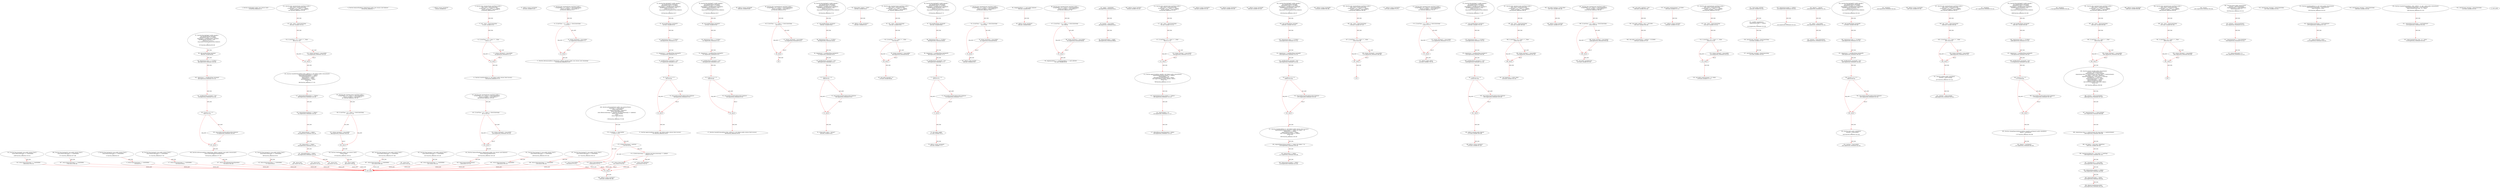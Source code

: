 digraph  {
13 [label="2_ function totalSupply() public view returns (uint);\n13-function_definition-3-3", method="totalSupply()", type_label=function_definition];
21 [label="3_ function bug_tmstmp25() view public returns (bool) {\n    return block.timestamp >= 1546300800;\n  }\n21-function_definition-4-6", method="bug_tmstmp25()", type_label=function_definition];
30 [label="4_ return block.timestamp >= 1546300800;\n30-return-5-5", method="bug_tmstmp25()", type_label=return];
36 [label="6_ function balanceOf(address tokenOwner) public view returns (uint balance);\n36-function_definition-7-7", method="balanceOf(address tokenOwner)", type_label=function_definition];
49 [label="7_ address winner_tmstmp19;\n49-new_variable-8-8", method="", type_label=new_variable];
53 [label="8_ function play_tmstmp19(uint startTime) public {\n	uint _vtime = block.timestamp;\n	if (startTime + (5 * 1 days) == _vtime){\n		winner_tmstmp19 = msg.sender;}}\n53-function_definition-9-12", method="play_tmstmp19(uint startTime)", type_label=function_definition];
61 [label="9_ uint _vtime = block.timestamp;\n61-new_variable-10-10", method="play_tmstmp19(uint startTime)", type_label=new_variable];
69 [label="10_ if_startTime + (5 * 1 days) == _vtime\n69-if-11-12", method="play_tmstmp19(uint startTime)", type_label=if];
2206 [label="10_ end_if", method="play_tmstmp19(uint startTime)", type_label=end_if];
80 [label="11_ winner_tmstmp19 = msg.sender;\n80-expression_statement-12-12", method="play_tmstmp19(uint startTime)", type_label=expression_statement];
86 [label="12_ function transfer(address to, uint tokens) public returns (bool success);\n86-function_definition-13-13", method="transfer(address to,uint tokens)", type_label=function_definition];
102 [label="13_ address winner_tmstmp26;\n102-new_variable-14-14", method="", type_label=new_variable];
106 [label="14_ function play_tmstmp26(uint startTime) public {\n	if (startTime + (5 * 1 days) == block.timestamp){\n		winner_tmstmp26 = msg.sender;}}\n106-function_definition-15-17", method="play_tmstmp26(uint startTime)", type_label=function_definition];
114 [label="15_ if_startTime + (5 * 1 days) == block.timestamp\n114-if-16-17", method="play_tmstmp26(uint startTime)", type_label=if];
2251 [label="15_ end_if", method="play_tmstmp26(uint startTime)", type_label=end_if];
127 [label="16_ winner_tmstmp26 = msg.sender;\n127-expression_statement-17-17", method="play_tmstmp26(uint startTime)", type_label=expression_statement];
133 [label="17_ function allowance(address tokenOwner, address spender) public view returns (uint remaining);\n133-function_definition-18-18", method="allowance(address tokenOwner,address spender)", type_label=function_definition];
150 [label="18_ function bug_tmstmp20 () public payable {\n	uint pastBlockTime_tmstmp20;  \n	require(msg.value == 10 ether);  \n        require(now != pastBlockTime_tmstmp20);  \n        pastBlockTime_tmstmp20 = now;        \n        if(now % 15 == 0) {  \n            msg.sender.transfer(address(this).balance);\n        }\n    }\n150-function_definition-19-27", method="bug_tmstmp20()", type_label=function_definition];
155 [label="19_ uint pastBlockTime_tmstmp20;\n155-new_variable-20-20", method="bug_tmstmp20()", type_label=new_variable];
160 [label="20_ require(msg.value == 10 ether);\n160-expression_statement-21-21", method="bug_tmstmp20()", type_label=expression_statement];
170 [label="21_ require(now != pastBlockTime_tmstmp20);\n170-expression_statement-22-22", method="bug_tmstmp20()", type_label=expression_statement];
177 [label="22_ pastBlockTime_tmstmp20 = now;\n177-expression_statement-23-23", method="bug_tmstmp20()", type_label=expression_statement];
181 [label="23_ if_now % 15 == 0\n181-if-24-26", method="bug_tmstmp20()", type_label=if];
2318 [label="23_ end_if", method="bug_tmstmp20()", type_label=end_if];
188 [label="24_ msg.sender.transfer(address(this).balance);\n188-expression_statement-25-25", method="bug_tmstmp20()", type_label=expression_statement];
201 [label="27_ function approve(address spender, uint tokens) public returns (bool success);\n201-function_definition-28-28", method="approve(address spender,uint tokens)", type_label=function_definition];
217 [label="28_ function bug_tmstmp32 () public payable {\n	uint pastBlockTime_tmstmp32;  \n	require(msg.value == 10 ether);  \n        require(now != pastBlockTime_tmstmp32);  \n        pastBlockTime_tmstmp32 = now;        \n        if(now % 15 == 0) {  \n            msg.sender.transfer(address(this).balance);\n        }\n    }\n217-function_definition-29-37", method="bug_tmstmp32()", type_label=function_definition];
222 [label="29_ uint pastBlockTime_tmstmp32;\n222-new_variable-30-30", method="bug_tmstmp32()", type_label=new_variable];
227 [label="30_ require(msg.value == 10 ether);\n227-expression_statement-31-31", method="bug_tmstmp32()", type_label=expression_statement];
237 [label="31_ require(now != pastBlockTime_tmstmp32);\n237-expression_statement-32-32", method="bug_tmstmp32()", type_label=expression_statement];
244 [label="32_ pastBlockTime_tmstmp32 = now;\n244-expression_statement-33-33", method="bug_tmstmp32()", type_label=expression_statement];
248 [label="33_ if_now % 15 == 0\n248-if-34-36", method="bug_tmstmp32()", type_label=if];
2385 [label="33_ end_if", method="bug_tmstmp32()", type_label=end_if];
255 [label="34_ msg.sender.transfer(address(this).balance);\n255-expression_statement-35-35", method="bug_tmstmp32()", type_label=expression_statement];
268 [label="37_ function transferFrom(address from, address to, uint tokens) public returns (bool success);\n268-function_definition-38-38", method="transferFrom(address from,address to,uint tokens)", type_label=function_definition];
288 [label="38_ address winner_tmstmp38;\n288-new_variable-39-39", method="", type_label=new_variable];
292 [label="39_ function play_tmstmp38(uint startTime) public {\n	if (startTime + (5 * 1 days) == block.timestamp){\n		winner_tmstmp38 = msg.sender;}}\n292-function_definition-40-42", method="play_tmstmp38(uint startTime)", type_label=function_definition];
300 [label="40_ if_startTime + (5 * 1 days) == block.timestamp\n300-if-41-42", method="play_tmstmp38(uint startTime)", type_label=if];
2437 [label="40_ end_if", method="play_tmstmp38(uint startTime)", type_label=end_if];
313 [label="41_ winner_tmstmp38 = msg.sender;\n313-expression_statement-42-42", method="play_tmstmp38(uint startTime)", type_label=expression_statement];
353 [label="46_ function bug_tmstmp24 () public payable {\n	uint pastBlockTime_tmstmp24;  \n	require(msg.value == 10 ether);  \n        require(now != pastBlockTime_tmstmp24);  \n        pastBlockTime_tmstmp24 = now;        \n        if(now % 15 == 0) {  \n            msg.sender.transfer(address(this).balance);\n        }\n    }\n353-function_definition-47-55", method="bug_tmstmp24()", type_label=function_definition];
358 [label="47_ uint pastBlockTime_tmstmp24;\n358-new_variable-48-48", method="bug_tmstmp24()", type_label=new_variable];
363 [label="48_ require(msg.value == 10 ether);\n363-expression_statement-49-49", method="bug_tmstmp24()", type_label=expression_statement];
373 [label="49_ require(now != pastBlockTime_tmstmp24);\n373-expression_statement-50-50", method="bug_tmstmp24()", type_label=expression_statement];
380 [label="50_ pastBlockTime_tmstmp24 = now;\n380-expression_statement-51-51", method="bug_tmstmp24()", type_label=expression_statement];
384 [label="51_ if_now % 15 == 0\n384-if-52-54", method="bug_tmstmp24()", type_label=if];
2521 [label="51_ end_if", method="bug_tmstmp24()", type_label=end_if];
391 [label="52_ msg.sender.transfer(address(this).balance);\n391-expression_statement-53-53", method="bug_tmstmp24()", type_label=expression_statement];
404 [label="55_ string public name = \"Acunar\";\n404-new_variable-56-56", method="", type_label=new_variable];
411 [label="56_ function bug_tmstmp5() view public returns (bool) {\n    return block.timestamp >= 1546300800;\n  }\n411-function_definition-57-59", method="bug_tmstmp5()", type_label=function_definition];
420 [label="57_ return block.timestamp >= 1546300800;\n420-return-58-58", method="bug_tmstmp5()", type_label=return];
426 [label="59_ string public symbol = \"ACN\";\n426-new_variable-60-60", method="", type_label=new_variable];
433 [label="60_ address winner_tmstmp15;\n433-new_variable-61-61", method="", type_label=new_variable];
437 [label="61_ function play_tmstmp15(uint startTime) public {\n	uint _vtime = block.timestamp;\n	if (startTime + (5 * 1 days) == _vtime){\n		winner_tmstmp15 = msg.sender;}}\n437-function_definition-62-65", method="play_tmstmp15(uint startTime)", type_label=function_definition];
445 [label="62_ uint _vtime = block.timestamp;\n445-new_variable-63-63", method="play_tmstmp15(uint startTime)", type_label=new_variable];
453 [label="63_ if_startTime + (5 * 1 days) == _vtime\n453-if-64-65", method="play_tmstmp15(uint startTime)", type_label=if];
2590 [label="63_ end_if", method="play_tmstmp15(uint startTime)", type_label=end_if];
464 [label="64_ winner_tmstmp15 = msg.sender;\n464-expression_statement-65-65", method="play_tmstmp15(uint startTime)", type_label=expression_statement];
470 [label="65_ uint public decimals = 0;\n470-new_variable-66-66", method="", type_label=new_variable];
476 [label="66_ function bug_tmstmp28 () public payable {\n	uint pastBlockTime_tmstmp28;  \n	require(msg.value == 10 ether);  \n        require(now != pastBlockTime_tmstmp28);  \n        pastBlockTime_tmstmp28 = now;        \n        if(now % 15 == 0) {  \n            msg.sender.transfer(address(this).balance);\n        }\n    }\n476-function_definition-67-75", method="bug_tmstmp28()", type_label=function_definition];
481 [label="67_ uint pastBlockTime_tmstmp28;\n481-new_variable-68-68", method="bug_tmstmp28()", type_label=new_variable];
486 [label="68_ require(msg.value == 10 ether);\n486-expression_statement-69-69", method="bug_tmstmp28()", type_label=expression_statement];
496 [label="69_ require(now != pastBlockTime_tmstmp28);\n496-expression_statement-70-70", method="bug_tmstmp28()", type_label=expression_statement];
503 [label="70_ pastBlockTime_tmstmp28 = now;\n503-expression_statement-71-71", method="bug_tmstmp28()", type_label=expression_statement];
507 [label="71_ if_now % 15 == 0\n507-if-72-74", method="bug_tmstmp28()", type_label=if];
2644 [label="71_ end_if", method="bug_tmstmp28()", type_label=end_if];
514 [label="72_ msg.sender.transfer(address(this).balance);\n514-expression_statement-73-73", method="bug_tmstmp28()", type_label=expression_statement];
527 [label="75_ uint public supply;\n527-new_variable-76-76", method="", type_label=new_variable];
532 [label="76_ address winner_tmstmp34;\n532-new_variable-77-77", method="", type_label=new_variable];
536 [label="77_ function play_tmstmp34(uint startTime) public {\n	if (startTime + (5 * 1 days) == block.timestamp){\n		winner_tmstmp34 = msg.sender;}}\n536-function_definition-78-80", method="play_tmstmp34(uint startTime)", type_label=function_definition];
544 [label="78_ if_startTime + (5 * 1 days) == block.timestamp\n544-if-79-80", method="play_tmstmp34(uint startTime)", type_label=if];
2681 [label="78_ end_if", method="play_tmstmp34(uint startTime)", type_label=end_if];
557 [label="79_ winner_tmstmp34 = msg.sender;\n557-expression_statement-80-80", method="play_tmstmp34(uint startTime)", type_label=expression_statement];
563 [label="80_ address public founder;\n563-new_variable-81-81", method="", type_label=new_variable];
568 [label="81_ function bug_tmstmp21() view public returns (bool) {\n    return block.timestamp >= 1546300800;\n  }\n568-function_definition-82-84", method="bug_tmstmp21()", type_label=function_definition];
577 [label="82_ return block.timestamp >= 1546300800;\n577-return-83-83", method="bug_tmstmp21()", type_label=return];
583 [label="84_ mapping(address => uint) public balances;\n583-new_variable-85-85", method="", type_label=new_variable];
590 [label="85_ address winner_tmstmp10;\n590-new_variable-86-86", method="", type_label=new_variable];
594 [label="86_ function play_tmstmp10(uint startTime) public {\n	if (startTime + (5 * 1 days) == block.timestamp){\n		winner_tmstmp10 = msg.sender;}}\n594-function_definition-87-89", method="play_tmstmp10(uint startTime)", type_label=function_definition];
602 [label="87_ if_startTime + (5 * 1 days) == block.timestamp\n602-if-88-89", method="play_tmstmp10(uint startTime)", type_label=if];
2739 [label="87_ end_if", method="play_tmstmp10(uint startTime)", type_label=end_if];
615 [label="88_ winner_tmstmp10 = msg.sender;\n615-expression_statement-89-89", method="play_tmstmp10(uint startTime)", type_label=expression_statement];
621 [label="89_ mapping(address => mapping(address => uint)) allowed;\n621-new_variable-90-90", method="", type_label=new_variable];
659 [label="93_ supply = 200000000;\n659-expression_statement-94-94", method="", type_label=expression_statement];
663 [label="94_ founder = msg.sender;\n663-expression_statement-95-95", method="", type_label=expression_statement];
669 [label="95_ balances[founder] = supply;\n669-expression_statement-96-96", method="", type_label=expression_statement];
675 [label="97_ function bug_tmstmp4 () public payable {\n	uint pastBlockTime_tmstmp4;  \n	require(msg.value == 10 ether);  \n        require(now != pastBlockTime_tmstmp4);  \n        pastBlockTime_tmstmp4 = now;        \n        if(now % 15 == 0) {  \n            msg.sender.transfer(address(this).balance);\n        }\n    }\n675-function_definition-98-106", method="bug_tmstmp4()", type_label=function_definition];
680 [label="98_ uint pastBlockTime_tmstmp4;\n680-new_variable-99-99", method="bug_tmstmp4()", type_label=new_variable];
685 [label="99_ require(msg.value == 10 ether);\n685-expression_statement-100-100", method="bug_tmstmp4()", type_label=expression_statement];
695 [label="100_ require(now != pastBlockTime_tmstmp4);\n695-expression_statement-101-101", method="bug_tmstmp4()", type_label=expression_statement];
702 [label="101_ pastBlockTime_tmstmp4 = now;\n702-expression_statement-102-102", method="bug_tmstmp4()", type_label=expression_statement];
706 [label="102_ if_now % 15 == 0\n706-if-103-105", method="bug_tmstmp4()", type_label=if];
2843 [label="102_ end_if", method="bug_tmstmp4()", type_label=end_if];
713 [label="103_ msg.sender.transfer(address(this).balance);\n713-expression_statement-104-104", method="bug_tmstmp4()", type_label=expression_statement];
726 [label="106_ function allowance(address tokenOwner, address spender) view public returns(uint){\n        return allowed[tokenOwner][spender];\n    }\n726-function_definition-107-109", method="allowance(address tokenOwner,address spender)", type_label=function_definition];
743 [label="107_ return allowed[tokenOwner][spender];\n743-return-108-108", method="allowance(address tokenOwner,address spender)", type_label=return];
749 [label="109_ address winner_tmstmp7;\n749-new_variable-110-110", method="", type_label=new_variable];
753 [label="110_ function play_tmstmp7(uint startTime) public {\n	uint _vtime = block.timestamp;\n	if (startTime + (5 * 1 days) == _vtime){\n		winner_tmstmp7 = msg.sender;}}\n753-function_definition-111-114", method="play_tmstmp7(uint startTime)", type_label=function_definition];
761 [label="111_ uint _vtime = block.timestamp;\n761-new_variable-112-112", method="play_tmstmp7(uint startTime)", type_label=new_variable];
769 [label="112_ if_startTime + (5 * 1 days) == _vtime\n769-if-113-114", method="play_tmstmp7(uint startTime)", type_label=if];
2906 [label="112_ end_if", method="play_tmstmp7(uint startTime)", type_label=end_if];
780 [label="113_ winner_tmstmp7 = msg.sender;\n780-expression_statement-114-114", method="play_tmstmp7(uint startTime)", type_label=expression_statement];
786 [label="114_ function approve(address spender, uint tokens) public returns(bool){\n        require(balances[msg.sender] >= tokens);\n        require(tokens > 0);\n        allowed[msg.sender][spender] = tokens;\n        emit Approval(msg.sender, spender, tokens);\n        return true;\n    }\n786-function_definition-115-121", method="approve(address spender,uint tokens)", type_label=function_definition];
802 [label="115_ require(balances[msg.sender] >= tokens);\n802-expression_statement-116-116", method="approve(address spender,uint tokens)", type_label=expression_statement];
813 [label="116_ require(tokens > 0);\n813-expression_statement-117-117", method="approve(address spender,uint tokens)", type_label=expression_statement];
820 [label="117_ allowed[msg.sender][spender] = tokens;\n820-expression_statement-118-118", method="approve(address spender,uint tokens)", type_label=expression_statement];
840 [label="119_ return true;\n840-return-120-120", method="approve(address spender,uint tokens)", type_label=return];
843 [label="121_ address winner_tmstmp23;\n843-new_variable-122-122", method="", type_label=new_variable];
847 [label="122_ function play_tmstmp23(uint startTime) public {\n	uint _vtime = block.timestamp;\n	if (startTime + (5 * 1 days) == _vtime){\n		winner_tmstmp23 = msg.sender;}}\n847-function_definition-123-126", method="play_tmstmp23(uint startTime)", type_label=function_definition];
855 [label="123_ uint _vtime = block.timestamp;\n855-new_variable-124-124", method="play_tmstmp23(uint startTime)", type_label=new_variable];
863 [label="124_ if_startTime + (5 * 1 days) == _vtime\n863-if-125-126", method="play_tmstmp23(uint startTime)", type_label=if];
3000 [label="124_ end_if", method="play_tmstmp23(uint startTime)", type_label=end_if];
874 [label="125_ winner_tmstmp23 = msg.sender;\n874-expression_statement-126-126", method="play_tmstmp23(uint startTime)", type_label=expression_statement];
880 [label="126_ function transferFrom(address from, address to, uint tokens) public returns(bool){\n        require(allowed[from][to] >= tokens);\n        require(balances[from] >= tokens);\n        balances[from] -= tokens;\n        balances[to] += tokens;\n        allowed[from][to] -= tokens;\n        return true;\n    }\n880-function_definition-127-134", method="transferFrom(address from,address to,uint tokens)", type_label=function_definition];
900 [label="127_ require(allowed[from][to] >= tokens);\n900-expression_statement-128-128", method="transferFrom(address from,address to,uint tokens)", type_label=expression_statement];
911 [label="128_ require(balances[from] >= tokens);\n911-expression_statement-129-129", method="transferFrom(address from,address to,uint tokens)", type_label=expression_statement];
920 [label="129_ balances[from] -= tokens;\n920-expression_statement-130-130", method="transferFrom(address from,address to,uint tokens)", type_label=expression_statement];
926 [label="130_ balances[to] += tokens;\n926-expression_statement-131-131", method="transferFrom(address from,address to,uint tokens)", type_label=expression_statement];
932 [label="131_ allowed[from][to] -= tokens;\n932-expression_statement-132-132", method="transferFrom(address from,address to,uint tokens)", type_label=expression_statement];
940 [label="132_ return true;\n940-return-133-133", method="transferFrom(address from,address to,uint tokens)", type_label=return];
943 [label="134_ address winner_tmstmp14;\n943-new_variable-135-135", method="", type_label=new_variable];
947 [label="135_ function play_tmstmp14(uint startTime) public {\n	if (startTime + (5 * 1 days) == block.timestamp){\n		winner_tmstmp14 = msg.sender;}}\n947-function_definition-136-138", method="play_tmstmp14(uint startTime)", type_label=function_definition];
955 [label="136_ if_startTime + (5 * 1 days) == block.timestamp\n955-if-137-138", method="play_tmstmp14(uint startTime)", type_label=if];
3092 [label="136_ end_if", method="play_tmstmp14(uint startTime)", type_label=end_if];
968 [label="137_ winner_tmstmp14 = msg.sender;\n968-expression_statement-138-138", method="play_tmstmp14(uint startTime)", type_label=expression_statement];
974 [label="138_ function totalSupply() public view returns (uint){\n        return supply;\n    }\n974-function_definition-139-141", method="totalSupply()", type_label=function_definition];
983 [label="139_ return supply;\n983-return-140-140", method="totalSupply()", type_label=return];
985 [label="141_ address winner_tmstmp30;\n985-new_variable-142-142", method="", type_label=new_variable];
989 [label="142_ function play_tmstmp30(uint startTime) public {\n	if (startTime + (5 * 1 days) == block.timestamp){\n		winner_tmstmp30 = msg.sender;}}\n989-function_definition-143-145", method="play_tmstmp30(uint startTime)", type_label=function_definition];
997 [label="143_ if_startTime + (5 * 1 days) == block.timestamp\n997-if-144-145", method="play_tmstmp30(uint startTime)", type_label=if];
3134 [label="143_ end_if", method="play_tmstmp30(uint startTime)", type_label=end_if];
1010 [label="144_ winner_tmstmp30 = msg.sender;\n1010-expression_statement-145-145", method="play_tmstmp30(uint startTime)", type_label=expression_statement];
1016 [label="145_ function balanceOf(address tokenOwner) public view returns (uint balance){\n         return balances[tokenOwner];\n     }\n1016-function_definition-146-148", method="balanceOf(address tokenOwner)", type_label=function_definition];
1030 [label="146_ return balances[tokenOwner];\n1030-return-147-147", method="balanceOf(address tokenOwner)", type_label=return];
1034 [label="148_ function bug_tmstmp8 () public payable {\n	uint pastBlockTime_tmstmp8;  \n	require(msg.value == 10 ether);  \n        require(now != pastBlockTime_tmstmp8);  \n        pastBlockTime_tmstmp8 = now;        \n        if(now % 15 == 0) {  \n            msg.sender.transfer(address(this).balance);\n        }\n    }\n1034-function_definition-149-157", method="bug_tmstmp8()", type_label=function_definition];
1039 [label="149_ uint pastBlockTime_tmstmp8;\n1039-new_variable-150-150", method="bug_tmstmp8()", type_label=new_variable];
1044 [label="150_ require(msg.value == 10 ether);\n1044-expression_statement-151-151", method="bug_tmstmp8()", type_label=expression_statement];
1054 [label="151_ require(now != pastBlockTime_tmstmp8);\n1054-expression_statement-152-152", method="bug_tmstmp8()", type_label=expression_statement];
1061 [label="152_ pastBlockTime_tmstmp8 = now;\n1061-expression_statement-153-153", method="bug_tmstmp8()", type_label=expression_statement];
1065 [label="153_ if_now % 15 == 0\n1065-if-154-156", method="bug_tmstmp8()", type_label=if];
3202 [label="153_ end_if", method="bug_tmstmp8()", type_label=end_if];
1072 [label="154_ msg.sender.transfer(address(this).balance);\n1072-expression_statement-155-155", method="bug_tmstmp8()", type_label=expression_statement];
1085 [label="157_ function transfer(address to, uint tokens) public returns (bool success){\n         require(balances[msg.sender] >= tokens && tokens > 0);\n         balances[to] += tokens;\n         balances[msg.sender] -= tokens;\n         emit Transfer(msg.sender, to, tokens);\n         return true;\n     }\n1085-function_definition-158-164", method="transfer(address to,uint tokens)", type_label=function_definition];
1102 [label="158_ require(balances[msg.sender] >= tokens && tokens > 0);\n1102-expression_statement-159-159", method="transfer(address to,uint tokens)", type_label=expression_statement];
1117 [label="159_ balances[to] += tokens;\n1117-expression_statement-160-160", method="transfer(address to,uint tokens)", type_label=expression_statement];
1123 [label="160_ balances[msg.sender] -= tokens;\n1123-expression_statement-161-161", method="transfer(address to,uint tokens)", type_label=expression_statement];
1141 [label="162_ return true;\n1141-return-163-163", method="transfer(address to,uint tokens)", type_label=return];
1144 [label="164_ address winner_tmstmp39;\n1144-new_variable-165-165", method="", type_label=new_variable];
1148 [label="165_ function play_tmstmp39(uint startTime) public {\n	uint _vtime = block.timestamp;\n	if (startTime + (5 * 1 days) == _vtime){\n		winner_tmstmp39 = msg.sender;}}\n1148-function_definition-166-169", method="play_tmstmp39(uint startTime)", type_label=function_definition];
1156 [label="166_ uint _vtime = block.timestamp;\n1156-new_variable-167-167", method="play_tmstmp39(uint startTime)", type_label=new_variable];
1164 [label="167_ if_startTime + (5 * 1 days) == _vtime\n1164-if-168-169", method="play_tmstmp39(uint startTime)", type_label=if];
3301 [label="167_ end_if", method="play_tmstmp39(uint startTime)", type_label=end_if];
1175 [label="168_ winner_tmstmp39 = msg.sender;\n1175-expression_statement-169-169", method="play_tmstmp39(uint startTime)", type_label=expression_statement];
1187 [label="171_ address winner_tmstmp22;\n1187-new_variable-172-172", method="", type_label=new_variable];
1191 [label="172_ function play_tmstmp22(uint startTime) public {\n	if (startTime + (5 * 1 days) == block.timestamp){\n		winner_tmstmp22 = msg.sender;}}\n1191-function_definition-173-175", method="play_tmstmp22(uint startTime)", type_label=function_definition];
1199 [label="173_ if_startTime + (5 * 1 days) == block.timestamp\n1199-if-174-175", method="play_tmstmp22(uint startTime)", type_label=if];
3336 [label="173_ end_if", method="play_tmstmp22(uint startTime)", type_label=end_if];
1212 [label="174_ winner_tmstmp22 = msg.sender;\n1212-expression_statement-175-175", method="play_tmstmp22(uint startTime)", type_label=expression_statement];
1218 [label="175_ address public admin;\n1218-new_variable-176-176", method="", type_label=new_variable];
1223 [label="176_ function bug_tmstmp12 () public payable {\n	uint pastBlockTime_tmstmp12;  \n	require(msg.value == 10 ether);  \n        require(now != pastBlockTime_tmstmp12);  \n        pastBlockTime_tmstmp12 = now;        \n        if(now % 15 == 0) {  \n            msg.sender.transfer(address(this).balance);\n        }\n    }\n1223-function_definition-177-185", method="bug_tmstmp12()", type_label=function_definition];
1228 [label="177_ uint pastBlockTime_tmstmp12;\n1228-new_variable-178-178", method="bug_tmstmp12()", type_label=new_variable];
1233 [label="178_ require(msg.value == 10 ether);\n1233-expression_statement-179-179", method="bug_tmstmp12()", type_label=expression_statement];
1243 [label="179_ require(now != pastBlockTime_tmstmp12);\n1243-expression_statement-180-180", method="bug_tmstmp12()", type_label=expression_statement];
1250 [label="180_ pastBlockTime_tmstmp12 = now;\n1250-expression_statement-181-181", method="bug_tmstmp12()", type_label=expression_statement];
1254 [label="181_ if_now % 15 == 0\n1254-if-182-184", method="bug_tmstmp12()", type_label=if];
3391 [label="181_ end_if", method="bug_tmstmp12()", type_label=end_if];
1261 [label="182_ msg.sender.transfer(address(this).balance);\n1261-expression_statement-183-183", method="bug_tmstmp12()", type_label=expression_statement];
1274 [label="185_ address payable public deposit;\n1274-new_variable-186-186", method="", type_label=new_variable];
1279 [label="186_ address winner_tmstmp11;\n1279-new_variable-187-187", method="", type_label=new_variable];
1283 [label="187_ function play_tmstmp11(uint startTime) public {\n	uint _vtime = block.timestamp;\n	if (startTime + (5 * 1 days) == _vtime){\n		winner_tmstmp11 = msg.sender;}}\n1283-function_definition-188-191", method="play_tmstmp11(uint startTime)", type_label=function_definition];
1291 [label="188_ uint _vtime = block.timestamp;\n1291-new_variable-189-189", method="play_tmstmp11(uint startTime)", type_label=new_variable];
1299 [label="189_ if_startTime + (5 * 1 days) == _vtime\n1299-if-190-191", method="play_tmstmp11(uint startTime)", type_label=if];
3436 [label="189_ end_if", method="play_tmstmp11(uint startTime)", type_label=end_if];
1310 [label="190_ winner_tmstmp11 = msg.sender;\n1310-expression_statement-191-191", method="play_tmstmp11(uint startTime)", type_label=expression_statement];
1316 [label="191_ uint tokenPrice = 0.0001 ether;\n1316-new_variable-192-192", method="", type_label=new_variable];
1322 [label="192_ function bug_tmstmp1() view public returns (bool) {\n    return block.timestamp >= 1546300800;\n  }\n1322-function_definition-193-195", method="bug_tmstmp1()", type_label=function_definition];
1331 [label="193_ return block.timestamp >= 1546300800;\n1331-return-194-194", method="bug_tmstmp1()", type_label=return];
1337 [label="195_ uint public hardCap =21000 ether;\n1337-new_variable-196-196", method="", type_label=new_variable];
1344 [label="196_ address winner_tmstmp2;\n1344-new_variable-197-197", method="", type_label=new_variable];
1348 [label="197_ function play_tmstmp2(uint startTime) public {\n	if (startTime + (5 * 1 days) == block.timestamp){\n		winner_tmstmp2 = msg.sender;}}\n1348-function_definition-198-200", method="play_tmstmp2(uint startTime)", type_label=function_definition];
1356 [label="198_ if_startTime + (5 * 1 days) == block.timestamp\n1356-if-199-200", method="play_tmstmp2(uint startTime)", type_label=if];
3493 [label="198_ end_if", method="play_tmstmp2(uint startTime)", type_label=end_if];
1369 [label="199_ winner_tmstmp2 = msg.sender;\n1369-expression_statement-200-200", method="play_tmstmp2(uint startTime)", type_label=expression_statement];
1375 [label="200_ uint public raisedAmount;\n1375-new_variable-201-201", method="", type_label=new_variable];
1380 [label="201_ function bug_tmstmp17() view public returns (bool) {\n    return block.timestamp >= 1546300800;\n  }\n1380-function_definition-202-204", method="bug_tmstmp17()", type_label=function_definition];
1389 [label="202_ return block.timestamp >= 1546300800;\n1389-return-203-203", method="bug_tmstmp17()", type_label=return];
1395 [label="204_ uint public saleStart = now;\n1395-new_variable-205-205", method="", type_label=new_variable];
1401 [label="205_ uint public saleEnd = now + 14515200;\n1401-new_variable-206-206", method="", type_label=new_variable];
1409 [label="206_ uint public coinTradeStart = saleEnd + 15120000;\n1409-new_variable-207-207", method="", type_label=new_variable];
1417 [label="207_ function bug_tmstmp37() view public returns (bool) {\n    return block.timestamp >= 1546300800;\n  }\n1417-function_definition-208-210", method="bug_tmstmp37()", type_label=function_definition];
1426 [label="208_ return block.timestamp >= 1546300800;\n1426-return-209-209", method="bug_tmstmp37()", type_label=return];
1432 [label="210_ uint public maxInvestment = 30 ether;\n1432-new_variable-211-211", method="", type_label=new_variable];
1439 [label="211_ address winner_tmstmp3;\n1439-new_variable-212-212", method="", type_label=new_variable];
1443 [label="212_ function play_tmstmp3(uint startTime) public {\n	uint _vtime = block.timestamp;\n	if (startTime + (5 * 1 days) == _vtime){\n		winner_tmstmp3 = msg.sender;}}\n1443-function_definition-213-216", method="play_tmstmp3(uint startTime)", type_label=function_definition];
1451 [label="213_ uint _vtime = block.timestamp;\n1451-new_variable-214-214", method="play_tmstmp3(uint startTime)", type_label=new_variable];
1459 [label="214_ if_startTime + (5 * 1 days) == _vtime\n1459-if-215-216", method="play_tmstmp3(uint startTime)", type_label=if];
3596 [label="214_ end_if", method="play_tmstmp3(uint startTime)", type_label=end_if];
1470 [label="215_ winner_tmstmp3 = msg.sender;\n1470-expression_statement-216-216", method="play_tmstmp3(uint startTime)", type_label=expression_statement];
1476 [label="216_ uint public minInvestment = 0.1 ether;\n1476-new_variable-217-217", method="", type_label=new_variable];
1489 [label="218_ function bug_tmstmp9() view public returns (bool) {\n    return block.timestamp >= 1546300800;\n  }\n1489-function_definition-219-221", method="bug_tmstmp9()", type_label=function_definition];
1498 [label="219_ return block.timestamp >= 1546300800;\n1498-return-220-220", method="bug_tmstmp9()", type_label=return];
1504 [label="221_ State public ieoState;\n1504-new_variable-222-222", method="", type_label=new_variable];
1510 [label="222_ modifier onlyAdmin(){\n        require(msg.sender == admin);\n        _;\n    }\n1510-expression_statement-223-226", method="", type_label=expression_statement];
1513 [label="223_ require(msg.sender == admin);\n1513-expression_statement-224-224", method="", type_label=expression_statement];
1522 [label="224_ _;\n1522-expression_statement-225-225", method="", type_label=expression_statement];
1524 [label="226_ uint256 bugv_tmstmp3 = block.timestamp;\n1524-new_variable-227-227", method="", type_label=new_variable];
1531 [label="227_ uint256 bugv_tmstmp4 = block.timestamp;\n1531-new_variable-228-228", method="", type_label=new_variable];
1558 [label="230_ deposit = _deposit;\n1558-expression_statement-231-231", method="", type_label=expression_statement];
1562 [label="231_ admin = msg.sender;\n1562-expression_statement-232-232", method="", type_label=expression_statement];
1568 [label="232_ ieoState = State.beforeStart;\n1568-expression_statement-233-233", method="", type_label=expression_statement];
1574 [label="234_ function bug_tmstmp36 () public payable {\n	uint pastBlockTime_tmstmp36;  \n	require(msg.value == 10 ether);  \n        require(now != pastBlockTime_tmstmp36);  \n        pastBlockTime_tmstmp36 = now;        \n        if(now % 15 == 0) {  \n            msg.sender.transfer(address(this).balance);\n        }\n    }\n1574-function_definition-235-243", method="bug_tmstmp36()", type_label=function_definition];
1579 [label="235_ uint pastBlockTime_tmstmp36;\n1579-new_variable-236-236", method="bug_tmstmp36()", type_label=new_variable];
1584 [label="236_ require(msg.value == 10 ether);\n1584-expression_statement-237-237", method="bug_tmstmp36()", type_label=expression_statement];
1594 [label="237_ require(now != pastBlockTime_tmstmp36);\n1594-expression_statement-238-238", method="bug_tmstmp36()", type_label=expression_statement];
1601 [label="238_ pastBlockTime_tmstmp36 = now;\n1601-expression_statement-239-239", method="bug_tmstmp36()", type_label=expression_statement];
1605 [label="239_ if_now % 15 == 0\n1605-if-240-242", method="bug_tmstmp36()", type_label=if];
3742 [label="239_ end_if", method="bug_tmstmp36()", type_label=end_if];
1612 [label="240_ msg.sender.transfer(address(this).balance);\n1612-expression_statement-241-241", method="bug_tmstmp36()", type_label=expression_statement];
1625 [label="243_ function halt() public onlyAdmin{\n        ieoState = State.halted;\n    }\n1625-function_definition-244-246", method="halt()", type_label=function_definition];
1628 [label="243_ onlyAdmin\n1628-expression_statement-244-244", method="halt()", type_label=expression_statement];
1631 [label="244_ ieoState = State.halted;\n1631-expression_statement-245-245", method="halt()", type_label=expression_statement];
1637 [label="246_ address winner_tmstmp35;\n1637-new_variable-247-247", method="", type_label=new_variable];
1641 [label="247_ function play_tmstmp35(uint startTime) public {\n	uint _vtime = block.timestamp;\n	if (startTime + (5 * 1 days) == _vtime){\n		winner_tmstmp35 = msg.sender;}}\n1641-function_definition-248-251", method="play_tmstmp35(uint startTime)", type_label=function_definition];
1649 [label="248_ uint _vtime = block.timestamp;\n1649-new_variable-249-249", method="play_tmstmp35(uint startTime)", type_label=new_variable];
1657 [label="249_ if_startTime + (5 * 1 days) == _vtime\n1657-if-250-251", method="play_tmstmp35(uint startTime)", type_label=if];
3794 [label="249_ end_if", method="play_tmstmp35(uint startTime)", type_label=end_if];
1668 [label="250_ winner_tmstmp35 = msg.sender;\n1668-expression_statement-251-251", method="play_tmstmp35(uint startTime)", type_label=expression_statement];
1674 [label="251_ function unhalt() public onlyAdmin{\n        ieoState = State.running;\n    }\n1674-function_definition-252-254", method="unhalt()", type_label=function_definition];
1677 [label="251_ onlyAdmin\n1677-expression_statement-252-252", method="unhalt()", type_label=expression_statement];
1680 [label="252_ ieoState = State.running;\n1680-expression_statement-253-253", method="unhalt()", type_label=expression_statement];
1686 [label="254_ function bug_tmstmp40 () public payable {\n	uint pastBlockTime_tmstmp40;  \n	require(msg.value == 10 ether);  \n        require(now != pastBlockTime_tmstmp40);  \n        pastBlockTime_tmstmp40 = now;        \n        if(now % 15 == 0) {  \n            msg.sender.transfer(address(this).balance);\n        }\n    }\n1686-function_definition-255-263", method="bug_tmstmp40()", type_label=function_definition];
1691 [label="255_ uint pastBlockTime_tmstmp40;\n1691-new_variable-256-256", method="bug_tmstmp40()", type_label=new_variable];
1696 [label="256_ require(msg.value == 10 ether);\n1696-expression_statement-257-257", method="bug_tmstmp40()", type_label=expression_statement];
1706 [label="257_ require(now != pastBlockTime_tmstmp40);\n1706-expression_statement-258-258", method="bug_tmstmp40()", type_label=expression_statement];
1713 [label="258_ pastBlockTime_tmstmp40 = now;\n1713-expression_statement-259-259", method="bug_tmstmp40()", type_label=expression_statement];
1717 [label="259_ if_now % 15 == 0\n1717-if-260-262", method="bug_tmstmp40()", type_label=if];
3854 [label="259_ end_if", method="bug_tmstmp40()", type_label=end_if];
1724 [label="260_ msg.sender.transfer(address(this).balance);\n1724-expression_statement-261-261", method="bug_tmstmp40()", type_label=expression_statement];
1737 [label="263_ function changeDepositAddress(address payable newDeposit) public onlyAdmin{\n        deposit = newDeposit;\n    }\n1737-function_definition-264-266", method="changeDepositAddress(address payable newDeposit)", type_label=function_definition];
1744 [label="263_ onlyAdmin\n1744-expression_statement-264-264", method="changeDepositAddress(address payable newDeposit)", type_label=expression_statement];
1747 [label="264_ deposit = newDeposit;\n1747-expression_statement-265-265", method="changeDepositAddress(address payable newDeposit)", type_label=expression_statement];
1751 [label="266_ function bug_tmstmp33() view public returns (bool) {\n    return block.timestamp >= 1546300800;\n  }\n1751-function_definition-267-269", method="bug_tmstmp33()", type_label=function_definition];
1760 [label="267_ return block.timestamp >= 1546300800;\n1760-return-268-268", method="bug_tmstmp33()", type_label=return];
1766 [label="269_ function getCurrentState() public view returns(State){\n        if(ieoState == State.halted){\n            return State.halted;\n        }else if(block.timestamp < saleStart){\n            return State.beforeStart;\n        }else if(block.timestamp >= saleStart && block.timestamp <= saleEnd){\n            return State.running;\n        }else{\n            return State.afterEnd;\n        }\n    }\n1766-function_definition-270-280", method="getCurrentState()", type_label=function_definition];
1776 [label="270_ if_ieoState == State.halted\n1776-if-271-279", method="getCurrentState()", type_label=if];
3913 [label="270_ end_if", method="getCurrentState()", type_label=end_if];
1783 [label="271_ return State.halted;\n1783-return-272-272", method="getCurrentState()", type_label=return];
1787 [label="272_ if_block.timestamp < saleStart\n1787-if-273-279", method="getCurrentState()", type_label=if];
1794 [label="273_ return State.beforeStart;\n1794-return-274-274", method="getCurrentState()", type_label=return];
1798 [label="274_ if_block.timestamp >= saleStart && block.timestamp <= saleEnd\n1798-if-275-279", method="getCurrentState()", type_label=if];
1811 [label="275_ return State.running;\n1811-return-276-276", method="getCurrentState()", type_label=return];
1816 [label="277_ return State.afterEnd;\n1816-return-278-278", method="getCurrentState()", type_label=return];
1820 [label="280_ address winner_tmstmp27;\n1820-new_variable-281-281", method="", type_label=new_variable];
1824 [label="281_ function play_tmstmp27(uint startTime) public {\n	uint _vtime = block.timestamp;\n	if (startTime + (5 * 1 days) == _vtime){\n		winner_tmstmp27 = msg.sender;}}\n1824-function_definition-282-285", method="play_tmstmp27(uint startTime)", type_label=function_definition];
1832 [label="282_ uint _vtime = block.timestamp;\n1832-new_variable-283-283", method="play_tmstmp27(uint startTime)", type_label=new_variable];
1840 [label="283_ if_startTime + (5 * 1 days) == _vtime\n1840-if-284-285", method="play_tmstmp27(uint startTime)", type_label=if];
3977 [label="283_ end_if", method="play_tmstmp27(uint startTime)", type_label=end_if];
1851 [label="284_ winner_tmstmp27 = msg.sender;\n1851-expression_statement-285-285", method="play_tmstmp27(uint startTime)", type_label=expression_statement];
1857 [label="285_ function invest() payable public returns(bool){\n        ieoState = getCurrentState();\n        require(ieoState == State.running);\n        require(msg.value >= minInvestment && msg.value <= maxInvestment);\n        uint tokens = msg.value / tokenPrice;\n        require(raisedAmount + msg.value <= hardCap);\n        raisedAmount += msg.value;\n        balances[msg.sender] += tokens;\n        balances[founder] -= tokens;\n        deposit.transfer(msg.value); \n        emit Invest(msg.sender, msg.value, tokens);\n        return true;\n    }\n1857-function_definition-286-298", method="invest()", type_label=function_definition];
1866 [label="286_ ieoState = getCurrentState();\n1866-expression_statement-287-287", method="invest()", type_label=expression_statement];
1871 [label="287_ require(ieoState == State.running);\n1871-expression_statement-288-288", method="invest()", type_label=expression_statement];
1880 [label="288_ require(msg.value >= minInvestment && msg.value <= maxInvestment);\n1880-expression_statement-289-289", method="invest()", type_label=expression_statement];
1895 [label="289_ uint tokens = msg.value / tokenPrice;\n1895-new_variable-290-290", method="invest()", type_label=new_variable];
1905 [label="290_ require(raisedAmount + msg.value <= hardCap);\n1905-expression_statement-291-291", method="invest()", type_label=expression_statement];
1916 [label="291_ raisedAmount += msg.value;\n1916-expression_statement-292-292", method="invest()", type_label=expression_statement];
1922 [label="292_ balances[msg.sender] += tokens;\n1922-expression_statement-293-293", method="invest()", type_label=expression_statement];
1930 [label="293_ balances[founder] -= tokens;\n1930-expression_statement-294-294", method="invest()", type_label=expression_statement];
1936 [label="294_ deposit.transfer(msg.value);\n1936-expression_statement-295-295", method="invest()", type_label=expression_statement];
1957 [label="296_ return true;\n1957-return-297-297", method="invest()", type_label=return];
1960 [label="298_ address winner_tmstmp31;\n1960-new_variable-299-299", method="", type_label=new_variable];
1964 [label="299_ function play_tmstmp31(uint startTime) public {\n	uint _vtime = block.timestamp;\n	if (startTime + (5 * 1 days) == _vtime){\n		winner_tmstmp31 = msg.sender;}}\n1964-function_definition-300-303", method="play_tmstmp31(uint startTime)", type_label=function_definition];
1972 [label="300_ uint _vtime = block.timestamp;\n1972-new_variable-301-301", method="play_tmstmp31(uint startTime)", type_label=new_variable];
1980 [label="301_ if_startTime + (5 * 1 days) == _vtime\n1980-if-302-303", method="play_tmstmp31(uint startTime)", type_label=if];
4117 [label="301_ end_if", method="play_tmstmp31(uint startTime)", type_label=end_if];
1991 [label="302_ winner_tmstmp31 = msg.sender;\n1991-expression_statement-303-303", method="play_tmstmp31(uint startTime)", type_label=expression_statement];
2001 [label="304_ invest();\n2001-expression_statement-305-305", method="", type_label=expression_statement];
2004 [label="306_ function bug_tmstmp13() view public returns (bool) {\n    return block.timestamp >= 1546300800;\n  }\n2004-function_definition-307-309", method="bug_tmstmp13()", type_label=function_definition];
2013 [label="307_ return block.timestamp >= 1546300800;\n2013-return-308-308", method="bug_tmstmp13()", type_label=return];
2019 [label="309_ function burn() public returns(bool){\n        ieoState = getCurrentState();\n        require(ieoState == State.afterEnd);\n        balances[founder] = 0;\n    }\n2019-function_definition-310-314", method="burn()", type_label=function_definition];
2027 [label="310_ ieoState = getCurrentState();\n2027-expression_statement-311-311", method="burn()", type_label=expression_statement];
2032 [label="311_ require(ieoState == State.afterEnd);\n2032-expression_statement-312-312", method="burn()", type_label=expression_statement];
2041 [label="312_ balances[founder] = 0;\n2041-expression_statement-313-313", method="burn()", type_label=expression_statement];
2047 [label="314_ uint256 bugv_tmstmp5 = block.timestamp;\n2047-new_variable-315-315", method="", type_label=new_variable];
2054 [label="315_ function transfer(address to, uint value) public returns(bool){\n        require(block.timestamp > coinTradeStart);\n        super.transfer(to, value);\n    }\n2054-function_definition-316-319", method="transfer(address to,uint value)", type_label=function_definition];
2070 [label="316_ require(block.timestamp > coinTradeStart);\n2070-expression_statement-317-317", method="transfer(address to,uint value)", type_label=expression_statement];
2079 [label="317_ super.transfer(to, value);\n2079-expression_statement-318-318", method="transfer(address to,uint value)", type_label=expression_statement];
2088 [label="319_ uint256 bugv_tmstmp1 = block.timestamp;\n2088-new_variable-320-320", method="", type_label=new_variable];
2095 [label="320_ function transferFrom(address _from, address _to, uint _value) public returns(bool){\n        require(block.timestamp > coinTradeStart);\n        super.transferFrom(_from, _to, _value);\n    }\n2095-function_definition-321-324", method="transferFrom(address _from,address _to,uint _value)", type_label=function_definition];
2115 [label="321_ require(block.timestamp > coinTradeStart);\n2115-expression_statement-322-322", method="transferFrom(address _from,address _to,uint _value)", type_label=expression_statement];
2124 [label="322_ super.transferFrom(_from, _to, _value);\n2124-expression_statement-323-323", method="transferFrom(address _from,address _to,uint _value)", type_label=expression_statement];
2135 [label="324_ uint256 bugv_tmstmp2 = block.timestamp;\n2135-new_variable-325-325", method="", type_label=new_variable];
1 [label="0_ start_node", method="", type_label=start];
2 [label="0_ exit_node", method="", type_label=exit];
319;
1181;
1997;
21 -> 30  [color=red, controlflow_type=next_line, edge_type=CFG_edge, key=0, label=next_line];
30 -> 2  [color=red, controlflow_type=return_exit, edge_type=CFG_edge, key=0, label=return_exit];
53 -> 61  [color=red, controlflow_type=next_line, edge_type=CFG_edge, key=0, label=next_line];
61 -> 69  [color=red, controlflow_type=next_line, edge_type=CFG_edge, key=0, label=next_line];
69 -> 80  [color=red, controlflow_type=pos_next, edge_type=CFG_edge, key=0, label=pos_next];
69 -> 2206  [color=red, controlflow_type=neg_next, edge_type=CFG_edge, key=0, label=neg_next];
2206 -> 86  [color=red, controlflow_type=next_line, edge_type=CFG_edge, key=0, label=next_line];
80 -> 2206  [color=red, controlflow_type=end_if, edge_type=CFG_edge, key=0, label=end_if];
106 -> 114  [color=red, controlflow_type=next_line, edge_type=CFG_edge, key=0, label=next_line];
114 -> 127  [color=red, controlflow_type=pos_next, edge_type=CFG_edge, key=0, label=pos_next];
114 -> 2251  [color=red, controlflow_type=neg_next, edge_type=CFG_edge, key=0, label=neg_next];
2251 -> 133  [color=red, controlflow_type=next_line, edge_type=CFG_edge, key=0, label=next_line];
127 -> 2251  [color=red, controlflow_type=end_if, edge_type=CFG_edge, key=0, label=end_if];
150 -> 155  [color=red, controlflow_type=next_line, edge_type=CFG_edge, key=0, label=next_line];
155 -> 160  [color=red, controlflow_type=next_line, edge_type=CFG_edge, key=0, label=next_line];
160 -> 170  [color=red, controlflow_type=next_line, edge_type=CFG_edge, key=0, label=next_line];
170 -> 177  [color=red, controlflow_type=next_line, edge_type=CFG_edge, key=0, label=next_line];
177 -> 181  [color=red, controlflow_type=next_line, edge_type=CFG_edge, key=0, label=next_line];
181 -> 188  [color=red, controlflow_type=pos_next, edge_type=CFG_edge, key=0, label=pos_next];
181 -> 2318  [color=red, controlflow_type=neg_next, edge_type=CFG_edge, key=0, label=neg_next];
2318 -> 201  [color=red, controlflow_type=next_line, edge_type=CFG_edge, key=0, label=next_line];
188 -> 2318  [color=red, controlflow_type=end_if, edge_type=CFG_edge, key=0, label=end_if];
217 -> 222  [color=red, controlflow_type=next_line, edge_type=CFG_edge, key=0, label=next_line];
222 -> 227  [color=red, controlflow_type=next_line, edge_type=CFG_edge, key=0, label=next_line];
227 -> 237  [color=red, controlflow_type=next_line, edge_type=CFG_edge, key=0, label=next_line];
237 -> 244  [color=red, controlflow_type=next_line, edge_type=CFG_edge, key=0, label=next_line];
244 -> 248  [color=red, controlflow_type=next_line, edge_type=CFG_edge, key=0, label=next_line];
248 -> 255  [color=red, controlflow_type=pos_next, edge_type=CFG_edge, key=0, label=pos_next];
248 -> 2385  [color=red, controlflow_type=neg_next, edge_type=CFG_edge, key=0, label=neg_next];
2385 -> 268  [color=red, controlflow_type=next_line, edge_type=CFG_edge, key=0, label=next_line];
255 -> 2385  [color=red, controlflow_type=end_if, edge_type=CFG_edge, key=0, label=end_if];
292 -> 300  [color=red, controlflow_type=next_line, edge_type=CFG_edge, key=0, label=next_line];
300 -> 313  [color=red, controlflow_type=pos_next, edge_type=CFG_edge, key=0, label=pos_next];
300 -> 2437  [color=red, controlflow_type=neg_next, edge_type=CFG_edge, key=0, label=neg_next];
2437 -> 319  [color=red, controlflow_type=next_line, edge_type=CFG_edge, key=0, label=next_line];
313 -> 2437  [color=red, controlflow_type=end_if, edge_type=CFG_edge, key=0, label=end_if];
353 -> 358  [color=red, controlflow_type=next_line, edge_type=CFG_edge, key=0, label=next_line];
358 -> 363  [color=red, controlflow_type=next_line, edge_type=CFG_edge, key=0, label=next_line];
363 -> 373  [color=red, controlflow_type=next_line, edge_type=CFG_edge, key=0, label=next_line];
373 -> 380  [color=red, controlflow_type=next_line, edge_type=CFG_edge, key=0, label=next_line];
380 -> 384  [color=red, controlflow_type=next_line, edge_type=CFG_edge, key=0, label=next_line];
384 -> 391  [color=red, controlflow_type=pos_next, edge_type=CFG_edge, key=0, label=pos_next];
384 -> 2521  [color=red, controlflow_type=neg_next, edge_type=CFG_edge, key=0, label=neg_next];
2521 -> 404  [color=red, controlflow_type=next_line, edge_type=CFG_edge, key=0, label=next_line];
391 -> 2521  [color=red, controlflow_type=end_if, edge_type=CFG_edge, key=0, label=end_if];
411 -> 420  [color=red, controlflow_type=next_line, edge_type=CFG_edge, key=0, label=next_line];
420 -> 2  [color=red, controlflow_type=return_exit, edge_type=CFG_edge, key=0, label=return_exit];
426 -> 433  [color=red, controlflow_type=next_line, edge_type=CFG_edge, key=0, label=next_line];
437 -> 445  [color=red, controlflow_type=next_line, edge_type=CFG_edge, key=0, label=next_line];
445 -> 453  [color=red, controlflow_type=next_line, edge_type=CFG_edge, key=0, label=next_line];
453 -> 464  [color=red, controlflow_type=pos_next, edge_type=CFG_edge, key=0, label=pos_next];
453 -> 2590  [color=red, controlflow_type=neg_next, edge_type=CFG_edge, key=0, label=neg_next];
2590 -> 470  [color=red, controlflow_type=next_line, edge_type=CFG_edge, key=0, label=next_line];
464 -> 2590  [color=red, controlflow_type=end_if, edge_type=CFG_edge, key=0, label=end_if];
476 -> 481  [color=red, controlflow_type=next_line, edge_type=CFG_edge, key=0, label=next_line];
481 -> 486  [color=red, controlflow_type=next_line, edge_type=CFG_edge, key=0, label=next_line];
486 -> 496  [color=red, controlflow_type=next_line, edge_type=CFG_edge, key=0, label=next_line];
496 -> 503  [color=red, controlflow_type=next_line, edge_type=CFG_edge, key=0, label=next_line];
503 -> 507  [color=red, controlflow_type=next_line, edge_type=CFG_edge, key=0, label=next_line];
507 -> 514  [color=red, controlflow_type=pos_next, edge_type=CFG_edge, key=0, label=pos_next];
507 -> 2644  [color=red, controlflow_type=neg_next, edge_type=CFG_edge, key=0, label=neg_next];
2644 -> 527  [color=red, controlflow_type=next_line, edge_type=CFG_edge, key=0, label=next_line];
514 -> 2644  [color=red, controlflow_type=end_if, edge_type=CFG_edge, key=0, label=end_if];
527 -> 532  [color=red, controlflow_type=next_line, edge_type=CFG_edge, key=0, label=next_line];
536 -> 544  [color=red, controlflow_type=next_line, edge_type=CFG_edge, key=0, label=next_line];
544 -> 557  [color=red, controlflow_type=pos_next, edge_type=CFG_edge, key=0, label=pos_next];
544 -> 2681  [color=red, controlflow_type=neg_next, edge_type=CFG_edge, key=0, label=neg_next];
2681 -> 563  [color=red, controlflow_type=next_line, edge_type=CFG_edge, key=0, label=next_line];
557 -> 2681  [color=red, controlflow_type=end_if, edge_type=CFG_edge, key=0, label=end_if];
568 -> 577  [color=red, controlflow_type=next_line, edge_type=CFG_edge, key=0, label=next_line];
577 -> 2  [color=red, controlflow_type=return_exit, edge_type=CFG_edge, key=0, label=return_exit];
583 -> 590  [color=red, controlflow_type=next_line, edge_type=CFG_edge, key=0, label=next_line];
594 -> 602  [color=red, controlflow_type=next_line, edge_type=CFG_edge, key=0, label=next_line];
602 -> 615  [color=red, controlflow_type=pos_next, edge_type=CFG_edge, key=0, label=pos_next];
602 -> 2739  [color=red, controlflow_type=neg_next, edge_type=CFG_edge, key=0, label=neg_next];
2739 -> 621  [color=red, controlflow_type=next_line, edge_type=CFG_edge, key=0, label=next_line];
615 -> 2739  [color=red, controlflow_type=end_if, edge_type=CFG_edge, key=0, label=end_if];
659 -> 663  [color=red, controlflow_type=next_line, edge_type=CFG_edge, key=0, label=next_line];
663 -> 669  [color=red, controlflow_type=next_line, edge_type=CFG_edge, key=0, label=next_line];
675 -> 680  [color=red, controlflow_type=next_line, edge_type=CFG_edge, key=0, label=next_line];
680 -> 685  [color=red, controlflow_type=next_line, edge_type=CFG_edge, key=0, label=next_line];
685 -> 695  [color=red, controlflow_type=next_line, edge_type=CFG_edge, key=0, label=next_line];
695 -> 702  [color=red, controlflow_type=next_line, edge_type=CFG_edge, key=0, label=next_line];
702 -> 706  [color=red, controlflow_type=next_line, edge_type=CFG_edge, key=0, label=next_line];
706 -> 713  [color=red, controlflow_type=pos_next, edge_type=CFG_edge, key=0, label=pos_next];
706 -> 2843  [color=red, controlflow_type=neg_next, edge_type=CFG_edge, key=0, label=neg_next];
2843 -> 726  [color=red, controlflow_type=next_line, edge_type=CFG_edge, key=0, label=next_line];
713 -> 2843  [color=red, controlflow_type=end_if, edge_type=CFG_edge, key=0, label=end_if];
726 -> 743  [color=red, controlflow_type=next_line, edge_type=CFG_edge, key=0, label=next_line];
743 -> 2  [color=red, controlflow_type=return_exit, edge_type=CFG_edge, key=0, label=return_exit];
753 -> 761  [color=red, controlflow_type=next_line, edge_type=CFG_edge, key=0, label=next_line];
761 -> 769  [color=red, controlflow_type=next_line, edge_type=CFG_edge, key=0, label=next_line];
769 -> 780  [color=red, controlflow_type=pos_next, edge_type=CFG_edge, key=0, label=pos_next];
769 -> 2906  [color=red, controlflow_type=neg_next, edge_type=CFG_edge, key=0, label=neg_next];
2906 -> 786  [color=red, controlflow_type=next_line, edge_type=CFG_edge, key=0, label=next_line];
780 -> 2906  [color=red, controlflow_type=end_if, edge_type=CFG_edge, key=0, label=end_if];
786 -> 802  [color=red, controlflow_type=next_line, edge_type=CFG_edge, key=0, label=next_line];
802 -> 813  [color=red, controlflow_type=next_line, edge_type=CFG_edge, key=0, label=next_line];
813 -> 820  [color=red, controlflow_type=next_line, edge_type=CFG_edge, key=0, label=next_line];
840 -> 2  [color=red, controlflow_type=return_exit, edge_type=CFG_edge, key=0, label=return_exit];
847 -> 855  [color=red, controlflow_type=next_line, edge_type=CFG_edge, key=0, label=next_line];
855 -> 863  [color=red, controlflow_type=next_line, edge_type=CFG_edge, key=0, label=next_line];
863 -> 874  [color=red, controlflow_type=pos_next, edge_type=CFG_edge, key=0, label=pos_next];
863 -> 3000  [color=red, controlflow_type=neg_next, edge_type=CFG_edge, key=0, label=neg_next];
3000 -> 880  [color=red, controlflow_type=next_line, edge_type=CFG_edge, key=0, label=next_line];
874 -> 3000  [color=red, controlflow_type=end_if, edge_type=CFG_edge, key=0, label=end_if];
880 -> 900  [color=red, controlflow_type=next_line, edge_type=CFG_edge, key=0, label=next_line];
900 -> 911  [color=red, controlflow_type=next_line, edge_type=CFG_edge, key=0, label=next_line];
911 -> 920  [color=red, controlflow_type=next_line, edge_type=CFG_edge, key=0, label=next_line];
920 -> 926  [color=red, controlflow_type=next_line, edge_type=CFG_edge, key=0, label=next_line];
926 -> 932  [color=red, controlflow_type=next_line, edge_type=CFG_edge, key=0, label=next_line];
932 -> 940  [color=red, controlflow_type=next_line, edge_type=CFG_edge, key=0, label=next_line];
940 -> 2  [color=red, controlflow_type=return_exit, edge_type=CFG_edge, key=0, label=return_exit];
947 -> 955  [color=red, controlflow_type=next_line, edge_type=CFG_edge, key=0, label=next_line];
955 -> 968  [color=red, controlflow_type=pos_next, edge_type=CFG_edge, key=0, label=pos_next];
955 -> 3092  [color=red, controlflow_type=neg_next, edge_type=CFG_edge, key=0, label=neg_next];
3092 -> 974  [color=red, controlflow_type=next_line, edge_type=CFG_edge, key=0, label=next_line];
968 -> 3092  [color=red, controlflow_type=end_if, edge_type=CFG_edge, key=0, label=end_if];
974 -> 983  [color=red, controlflow_type=next_line, edge_type=CFG_edge, key=0, label=next_line];
983 -> 2  [color=red, controlflow_type=return_exit, edge_type=CFG_edge, key=0, label=return_exit];
989 -> 997  [color=red, controlflow_type=next_line, edge_type=CFG_edge, key=0, label=next_line];
997 -> 1010  [color=red, controlflow_type=pos_next, edge_type=CFG_edge, key=0, label=pos_next];
997 -> 3134  [color=red, controlflow_type=neg_next, edge_type=CFG_edge, key=0, label=neg_next];
3134 -> 1016  [color=red, controlflow_type=next_line, edge_type=CFG_edge, key=0, label=next_line];
1010 -> 3134  [color=red, controlflow_type=end_if, edge_type=CFG_edge, key=0, label=end_if];
1016 -> 1030  [color=red, controlflow_type=next_line, edge_type=CFG_edge, key=0, label=next_line];
1030 -> 2  [color=red, controlflow_type=return_exit, edge_type=CFG_edge, key=0, label=return_exit];
1034 -> 1039  [color=red, controlflow_type=next_line, edge_type=CFG_edge, key=0, label=next_line];
1039 -> 1044  [color=red, controlflow_type=next_line, edge_type=CFG_edge, key=0, label=next_line];
1044 -> 1054  [color=red, controlflow_type=next_line, edge_type=CFG_edge, key=0, label=next_line];
1054 -> 1061  [color=red, controlflow_type=next_line, edge_type=CFG_edge, key=0, label=next_line];
1061 -> 1065  [color=red, controlflow_type=next_line, edge_type=CFG_edge, key=0, label=next_line];
1065 -> 1072  [color=red, controlflow_type=pos_next, edge_type=CFG_edge, key=0, label=pos_next];
1065 -> 3202  [color=red, controlflow_type=neg_next, edge_type=CFG_edge, key=0, label=neg_next];
3202 -> 1085  [color=red, controlflow_type=next_line, edge_type=CFG_edge, key=0, label=next_line];
1072 -> 3202  [color=red, controlflow_type=end_if, edge_type=CFG_edge, key=0, label=end_if];
1085 -> 1102  [color=red, controlflow_type=next_line, edge_type=CFG_edge, key=0, label=next_line];
1102 -> 1117  [color=red, controlflow_type=next_line, edge_type=CFG_edge, key=0, label=next_line];
1117 -> 1123  [color=red, controlflow_type=next_line, edge_type=CFG_edge, key=0, label=next_line];
1141 -> 2  [color=red, controlflow_type=return_exit, edge_type=CFG_edge, key=0, label=return_exit];
1148 -> 1156  [color=red, controlflow_type=next_line, edge_type=CFG_edge, key=0, label=next_line];
1156 -> 1164  [color=red, controlflow_type=next_line, edge_type=CFG_edge, key=0, label=next_line];
1164 -> 1175  [color=red, controlflow_type=pos_next, edge_type=CFG_edge, key=0, label=pos_next];
1164 -> 3301  [color=red, controlflow_type=neg_next, edge_type=CFG_edge, key=0, label=neg_next];
3301 -> 1181  [color=red, controlflow_type=next_line, edge_type=CFG_edge, key=0, label=next_line];
1175 -> 3301  [color=red, controlflow_type=end_if, edge_type=CFG_edge, key=0, label=end_if];
1191 -> 1199  [color=red, controlflow_type=next_line, edge_type=CFG_edge, key=0, label=next_line];
1199 -> 1212  [color=red, controlflow_type=pos_next, edge_type=CFG_edge, key=0, label=pos_next];
1199 -> 3336  [color=red, controlflow_type=neg_next, edge_type=CFG_edge, key=0, label=neg_next];
3336 -> 1218  [color=red, controlflow_type=next_line, edge_type=CFG_edge, key=0, label=next_line];
1212 -> 3336  [color=red, controlflow_type=end_if, edge_type=CFG_edge, key=0, label=end_if];
1223 -> 1228  [color=red, controlflow_type=next_line, edge_type=CFG_edge, key=0, label=next_line];
1228 -> 1233  [color=red, controlflow_type=next_line, edge_type=CFG_edge, key=0, label=next_line];
1233 -> 1243  [color=red, controlflow_type=next_line, edge_type=CFG_edge, key=0, label=next_line];
1243 -> 1250  [color=red, controlflow_type=next_line, edge_type=CFG_edge, key=0, label=next_line];
1250 -> 1254  [color=red, controlflow_type=next_line, edge_type=CFG_edge, key=0, label=next_line];
1254 -> 1261  [color=red, controlflow_type=pos_next, edge_type=CFG_edge, key=0, label=pos_next];
1254 -> 3391  [color=red, controlflow_type=neg_next, edge_type=CFG_edge, key=0, label=neg_next];
3391 -> 1274  [color=red, controlflow_type=next_line, edge_type=CFG_edge, key=0, label=next_line];
1261 -> 3391  [color=red, controlflow_type=end_if, edge_type=CFG_edge, key=0, label=end_if];
1274 -> 1279  [color=red, controlflow_type=next_line, edge_type=CFG_edge, key=0, label=next_line];
1283 -> 1291  [color=red, controlflow_type=next_line, edge_type=CFG_edge, key=0, label=next_line];
1291 -> 1299  [color=red, controlflow_type=next_line, edge_type=CFG_edge, key=0, label=next_line];
1299 -> 1310  [color=red, controlflow_type=pos_next, edge_type=CFG_edge, key=0, label=pos_next];
1299 -> 3436  [color=red, controlflow_type=neg_next, edge_type=CFG_edge, key=0, label=neg_next];
3436 -> 1316  [color=red, controlflow_type=next_line, edge_type=CFG_edge, key=0, label=next_line];
1310 -> 3436  [color=red, controlflow_type=end_if, edge_type=CFG_edge, key=0, label=end_if];
1322 -> 1331  [color=red, controlflow_type=next_line, edge_type=CFG_edge, key=0, label=next_line];
1331 -> 2  [color=red, controlflow_type=return_exit, edge_type=CFG_edge, key=0, label=return_exit];
1337 -> 1344  [color=red, controlflow_type=next_line, edge_type=CFG_edge, key=0, label=next_line];
1348 -> 1356  [color=red, controlflow_type=next_line, edge_type=CFG_edge, key=0, label=next_line];
1356 -> 1369  [color=red, controlflow_type=pos_next, edge_type=CFG_edge, key=0, label=pos_next];
1356 -> 3493  [color=red, controlflow_type=neg_next, edge_type=CFG_edge, key=0, label=neg_next];
3493 -> 1375  [color=red, controlflow_type=next_line, edge_type=CFG_edge, key=0, label=next_line];
1369 -> 3493  [color=red, controlflow_type=end_if, edge_type=CFG_edge, key=0, label=end_if];
1380 -> 1389  [color=red, controlflow_type=next_line, edge_type=CFG_edge, key=0, label=next_line];
1389 -> 2  [color=red, controlflow_type=return_exit, edge_type=CFG_edge, key=0, label=return_exit];
1395 -> 1401  [color=red, controlflow_type=next_line, edge_type=CFG_edge, key=0, label=next_line];
1401 -> 1409  [color=red, controlflow_type=next_line, edge_type=CFG_edge, key=0, label=next_line];
1417 -> 1426  [color=red, controlflow_type=next_line, edge_type=CFG_edge, key=0, label=next_line];
1426 -> 2  [color=red, controlflow_type=return_exit, edge_type=CFG_edge, key=0, label=return_exit];
1432 -> 1439  [color=red, controlflow_type=next_line, edge_type=CFG_edge, key=0, label=next_line];
1443 -> 1451  [color=red, controlflow_type=next_line, edge_type=CFG_edge, key=0, label=next_line];
1451 -> 1459  [color=red, controlflow_type=next_line, edge_type=CFG_edge, key=0, label=next_line];
1459 -> 1470  [color=red, controlflow_type=pos_next, edge_type=CFG_edge, key=0, label=pos_next];
1459 -> 3596  [color=red, controlflow_type=neg_next, edge_type=CFG_edge, key=0, label=neg_next];
3596 -> 1476  [color=red, controlflow_type=next_line, edge_type=CFG_edge, key=0, label=next_line];
1470 -> 3596  [color=red, controlflow_type=end_if, edge_type=CFG_edge, key=0, label=end_if];
1489 -> 1498  [color=red, controlflow_type=next_line, edge_type=CFG_edge, key=0, label=next_line];
1498 -> 2  [color=red, controlflow_type=return_exit, edge_type=CFG_edge, key=0, label=return_exit];
1504 -> 1510  [color=red, controlflow_type=next_line, edge_type=CFG_edge, key=0, label=next_line];
1510 -> 1524  [color=red, controlflow_type=next_line, edge_type=CFG_edge, key=0, label=next_line];
1513 -> 1522  [color=red, controlflow_type=next_line, edge_type=CFG_edge, key=0, label=next_line];
1524 -> 1531  [color=red, controlflow_type=next_line, edge_type=CFG_edge, key=0, label=next_line];
1558 -> 1562  [color=red, controlflow_type=next_line, edge_type=CFG_edge, key=0, label=next_line];
1562 -> 1568  [color=red, controlflow_type=next_line, edge_type=CFG_edge, key=0, label=next_line];
1574 -> 1579  [color=red, controlflow_type=next_line, edge_type=CFG_edge, key=0, label=next_line];
1579 -> 1584  [color=red, controlflow_type=next_line, edge_type=CFG_edge, key=0, label=next_line];
1584 -> 1594  [color=red, controlflow_type=next_line, edge_type=CFG_edge, key=0, label=next_line];
1594 -> 1601  [color=red, controlflow_type=next_line, edge_type=CFG_edge, key=0, label=next_line];
1601 -> 1605  [color=red, controlflow_type=next_line, edge_type=CFG_edge, key=0, label=next_line];
1605 -> 1612  [color=red, controlflow_type=pos_next, edge_type=CFG_edge, key=0, label=pos_next];
1605 -> 3742  [color=red, controlflow_type=neg_next, edge_type=CFG_edge, key=0, label=neg_next];
3742 -> 1625  [color=red, controlflow_type=next_line, edge_type=CFG_edge, key=0, label=next_line];
1612 -> 3742  [color=red, controlflow_type=end_if, edge_type=CFG_edge, key=0, label=end_if];
1625 -> 1631  [color=red, controlflow_type=next_line, edge_type=CFG_edge, key=0, label=next_line];
1641 -> 1649  [color=red, controlflow_type=next_line, edge_type=CFG_edge, key=0, label=next_line];
1649 -> 1657  [color=red, controlflow_type=next_line, edge_type=CFG_edge, key=0, label=next_line];
1657 -> 1668  [color=red, controlflow_type=pos_next, edge_type=CFG_edge, key=0, label=pos_next];
1657 -> 3794  [color=red, controlflow_type=neg_next, edge_type=CFG_edge, key=0, label=neg_next];
3794 -> 1674  [color=red, controlflow_type=next_line, edge_type=CFG_edge, key=0, label=next_line];
1668 -> 3794  [color=red, controlflow_type=end_if, edge_type=CFG_edge, key=0, label=end_if];
1674 -> 1680  [color=red, controlflow_type=next_line, edge_type=CFG_edge, key=0, label=next_line];
1686 -> 1691  [color=red, controlflow_type=next_line, edge_type=CFG_edge, key=0, label=next_line];
1691 -> 1696  [color=red, controlflow_type=next_line, edge_type=CFG_edge, key=0, label=next_line];
1696 -> 1706  [color=red, controlflow_type=next_line, edge_type=CFG_edge, key=0, label=next_line];
1706 -> 1713  [color=red, controlflow_type=next_line, edge_type=CFG_edge, key=0, label=next_line];
1713 -> 1717  [color=red, controlflow_type=next_line, edge_type=CFG_edge, key=0, label=next_line];
1717 -> 1724  [color=red, controlflow_type=pos_next, edge_type=CFG_edge, key=0, label=pos_next];
1717 -> 3854  [color=red, controlflow_type=neg_next, edge_type=CFG_edge, key=0, label=neg_next];
3854 -> 1737  [color=red, controlflow_type=next_line, edge_type=CFG_edge, key=0, label=next_line];
1724 -> 3854  [color=red, controlflow_type=end_if, edge_type=CFG_edge, key=0, label=end_if];
1737 -> 1747  [color=red, controlflow_type=next_line, edge_type=CFG_edge, key=0, label=next_line];
1751 -> 1760  [color=red, controlflow_type=next_line, edge_type=CFG_edge, key=0, label=next_line];
1760 -> 2  [color=red, controlflow_type=return_exit, edge_type=CFG_edge, key=0, label=return_exit];
1766 -> 1776  [color=red, controlflow_type=next_line, edge_type=CFG_edge, key=0, label=next_line];
1776 -> 1783  [color=red, controlflow_type=pos_next, edge_type=CFG_edge, key=0, label=pos_next];
1776 -> 1787  [color=red, controlflow_type=neg_next, edge_type=CFG_edge, key=0, label=neg_next];
3913 -> 1820  [color=red, controlflow_type=next_line, edge_type=CFG_edge, key=0, label=next_line];
1783 -> 3913  [color=red, controlflow_type=end_if, edge_type=CFG_edge, key=0, label=end_if];
1783 -> 2  [color=red, controlflow_type=return_exit, edge_type=CFG_edge, key=0, label=return_exit];
1787 -> 1794  [color=red, controlflow_type=pos_next, edge_type=CFG_edge, key=0, label=pos_next];
1787 -> 1798  [color=red, controlflow_type=neg_next, edge_type=CFG_edge, key=0, label=neg_next];
1794 -> 3913  [color=red, controlflow_type=end_if, edge_type=CFG_edge, key=0, label=end_if];
1794 -> 2  [color=red, controlflow_type=return_exit, edge_type=CFG_edge, key=0, label=return_exit];
1798 -> 1811  [color=red, controlflow_type=pos_next, edge_type=CFG_edge, key=0, label=pos_next];
1798 -> 1816  [color=red, controlflow_type=neg_next, edge_type=CFG_edge, key=0, label=neg_next];
1811 -> 3913  [color=red, controlflow_type=end_if, edge_type=CFG_edge, key=0, label=end_if];
1811 -> 2  [color=red, controlflow_type=return_exit, edge_type=CFG_edge, key=0, label=return_exit];
1816 -> 3913  [color=red, controlflow_type=end_if, edge_type=CFG_edge, key=0, label=end_if];
1816 -> 2  [color=red, controlflow_type=return_exit, edge_type=CFG_edge, key=0, label=return_exit];
1824 -> 1832  [color=red, controlflow_type=next_line, edge_type=CFG_edge, key=0, label=next_line];
1832 -> 1840  [color=red, controlflow_type=next_line, edge_type=CFG_edge, key=0, label=next_line];
1840 -> 1851  [color=red, controlflow_type=pos_next, edge_type=CFG_edge, key=0, label=pos_next];
1840 -> 3977  [color=red, controlflow_type=neg_next, edge_type=CFG_edge, key=0, label=neg_next];
3977 -> 1857  [color=red, controlflow_type=next_line, edge_type=CFG_edge, key=0, label=next_line];
1851 -> 3977  [color=red, controlflow_type=end_if, edge_type=CFG_edge, key=0, label=end_if];
1857 -> 1866  [color=red, controlflow_type=next_line, edge_type=CFG_edge, key=0, label=next_line];
1866 -> 1871  [color=red, controlflow_type=next_line, edge_type=CFG_edge, key=0, label=next_line];
1871 -> 1880  [color=red, controlflow_type=next_line, edge_type=CFG_edge, key=0, label=next_line];
1880 -> 1895  [color=red, controlflow_type=next_line, edge_type=CFG_edge, key=0, label=next_line];
1895 -> 1905  [color=red, controlflow_type=next_line, edge_type=CFG_edge, key=0, label=next_line];
1905 -> 1916  [color=red, controlflow_type=next_line, edge_type=CFG_edge, key=0, label=next_line];
1916 -> 1922  [color=red, controlflow_type=next_line, edge_type=CFG_edge, key=0, label=next_line];
1922 -> 1930  [color=red, controlflow_type=next_line, edge_type=CFG_edge, key=0, label=next_line];
1930 -> 1936  [color=red, controlflow_type=next_line, edge_type=CFG_edge, key=0, label=next_line];
1957 -> 2  [color=red, controlflow_type=return_exit, edge_type=CFG_edge, key=0, label=return_exit];
1964 -> 1972  [color=red, controlflow_type=next_line, edge_type=CFG_edge, key=0, label=next_line];
1972 -> 1980  [color=red, controlflow_type=next_line, edge_type=CFG_edge, key=0, label=next_line];
1980 -> 1991  [color=red, controlflow_type=pos_next, edge_type=CFG_edge, key=0, label=pos_next];
1980 -> 4117  [color=red, controlflow_type=neg_next, edge_type=CFG_edge, key=0, label=neg_next];
4117 -> 1997  [color=red, controlflow_type=next_line, edge_type=CFG_edge, key=0, label=next_line];
1991 -> 4117  [color=red, controlflow_type=end_if, edge_type=CFG_edge, key=0, label=end_if];
2004 -> 2013  [color=red, controlflow_type=next_line, edge_type=CFG_edge, key=0, label=next_line];
2013 -> 2  [color=red, controlflow_type=return_exit, edge_type=CFG_edge, key=0, label=return_exit];
2019 -> 2027  [color=red, controlflow_type=next_line, edge_type=CFG_edge, key=0, label=next_line];
2027 -> 2032  [color=red, controlflow_type=next_line, edge_type=CFG_edge, key=0, label=next_line];
2032 -> 2041  [color=red, controlflow_type=next_line, edge_type=CFG_edge, key=0, label=next_line];
2054 -> 2070  [color=red, controlflow_type=next_line, edge_type=CFG_edge, key=0, label=next_line];
2070 -> 2079  [color=red, controlflow_type=next_line, edge_type=CFG_edge, key=0, label=next_line];
2095 -> 2115  [color=red, controlflow_type=next_line, edge_type=CFG_edge, key=0, label=next_line];
2115 -> 2124  [color=red, controlflow_type=next_line, edge_type=CFG_edge, key=0, label=next_line];
}
